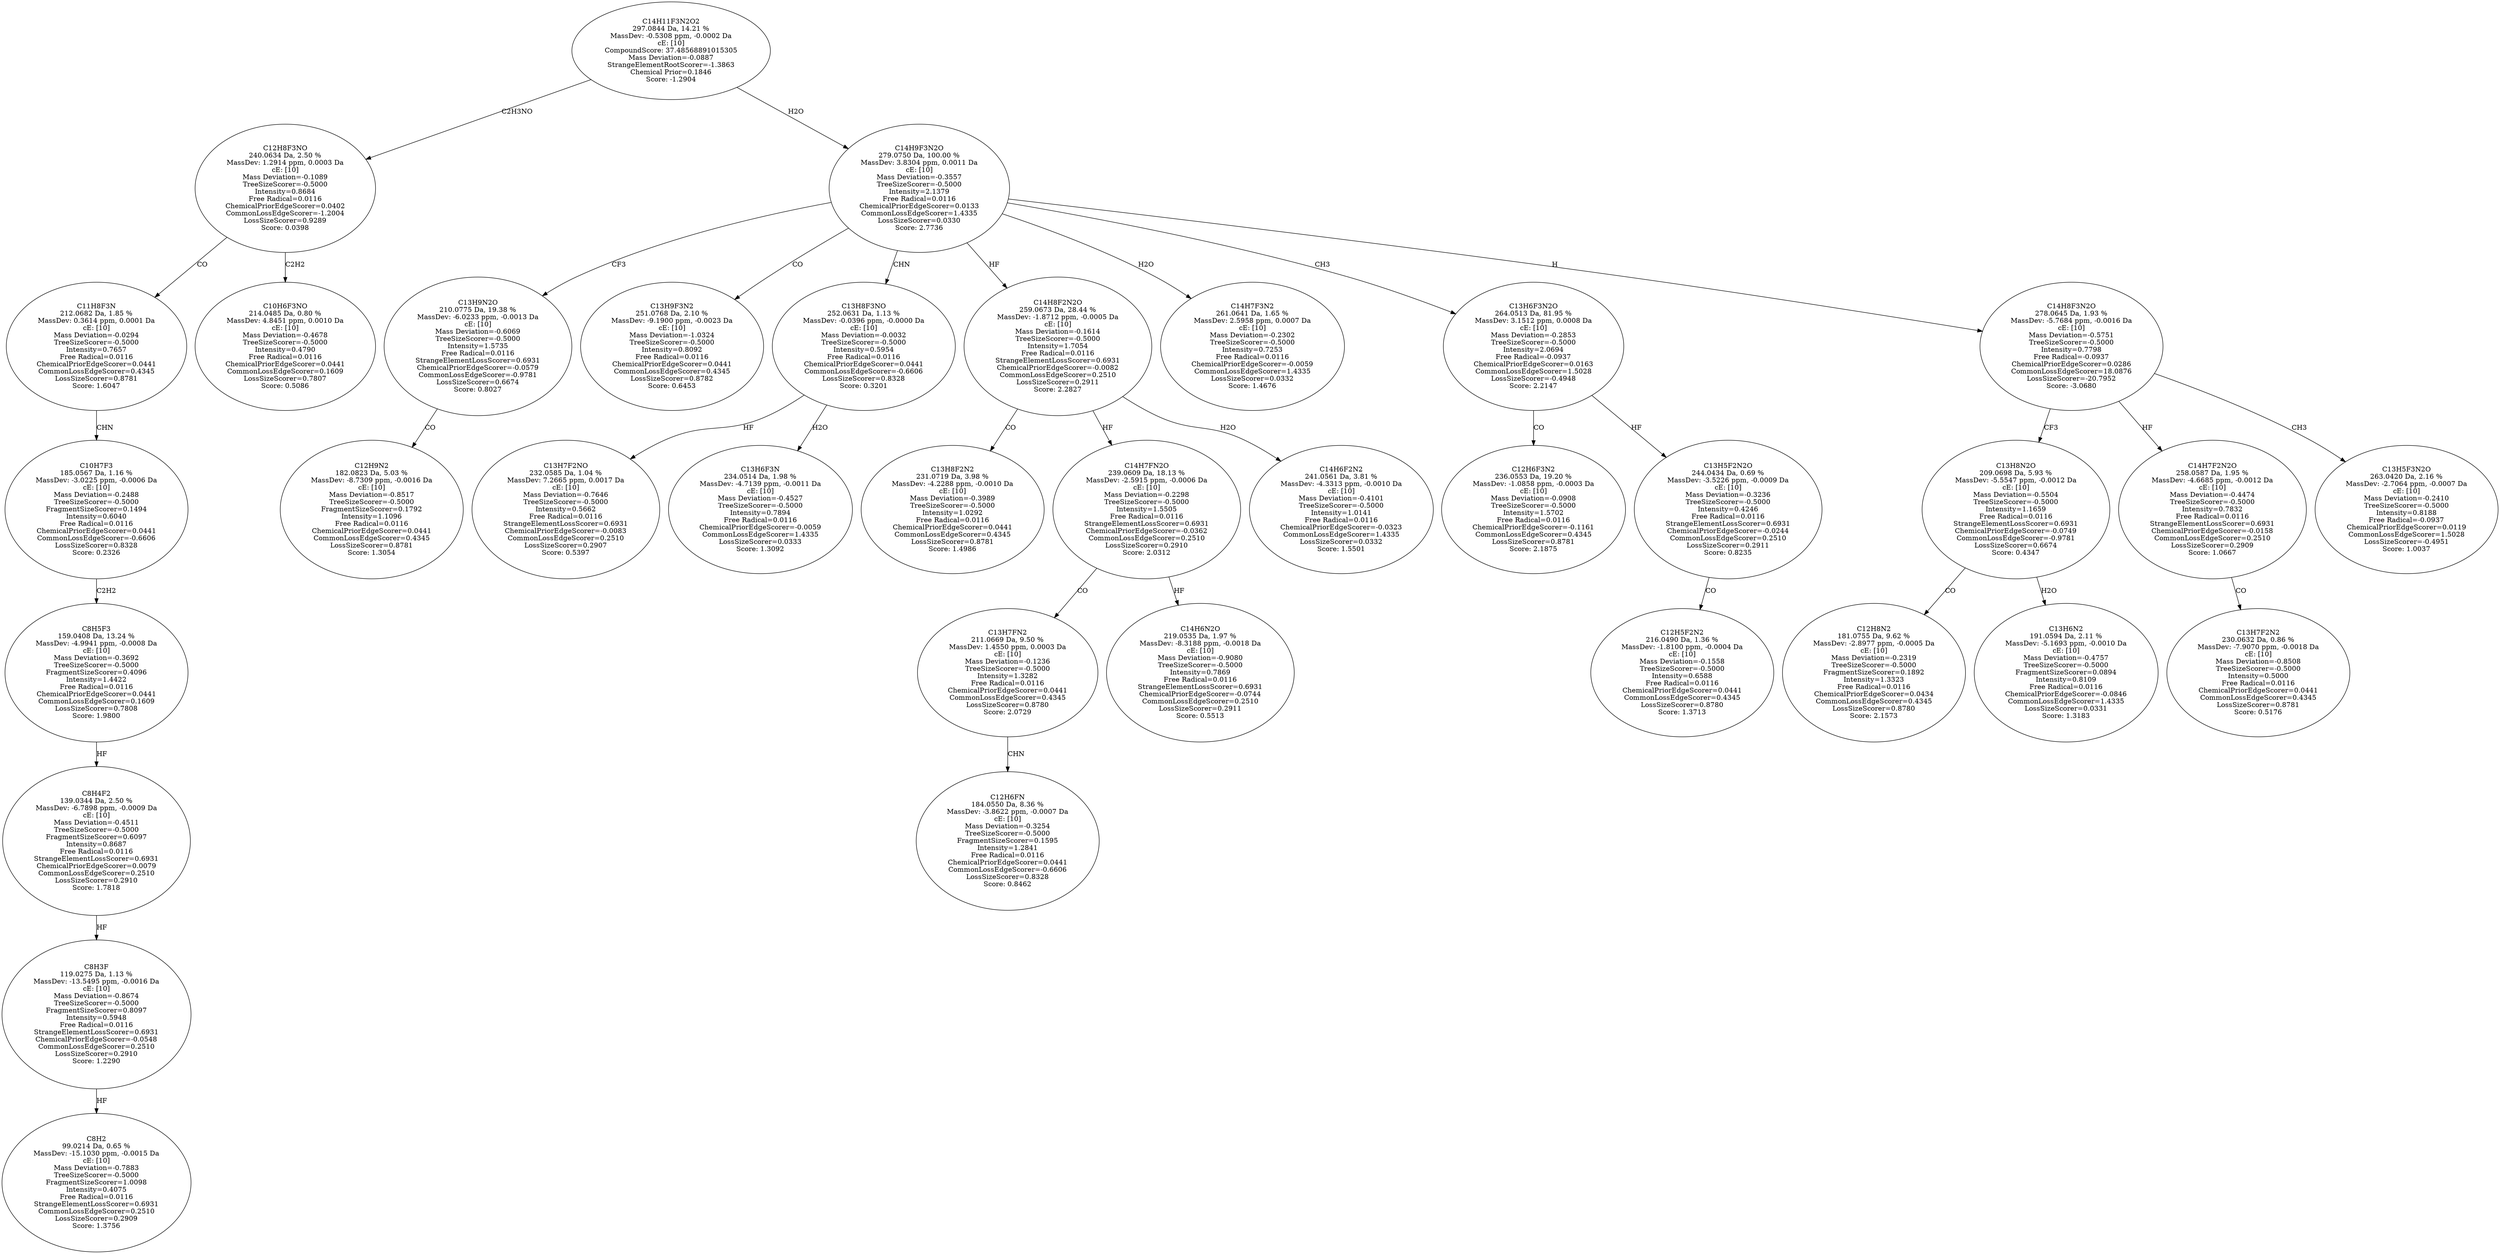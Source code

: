 strict digraph {
v1 [label="C8H2\n99.0214 Da, 0.65 %\nMassDev: -15.1030 ppm, -0.0015 Da\ncE: [10]\nMass Deviation=-0.7883\nTreeSizeScorer=-0.5000\nFragmentSizeScorer=1.0098\nIntensity=0.4075\nFree Radical=0.0116\nStrangeElementLossScorer=0.6931\nCommonLossEdgeScorer=0.2510\nLossSizeScorer=0.2909\nScore: 1.3756"];
v2 [label="C8H3F\n119.0275 Da, 1.13 %\nMassDev: -13.5495 ppm, -0.0016 Da\ncE: [10]\nMass Deviation=-0.8674\nTreeSizeScorer=-0.5000\nFragmentSizeScorer=0.8097\nIntensity=0.5948\nFree Radical=0.0116\nStrangeElementLossScorer=0.6931\nChemicalPriorEdgeScorer=-0.0548\nCommonLossEdgeScorer=0.2510\nLossSizeScorer=0.2910\nScore: 1.2290"];
v3 [label="C8H4F2\n139.0344 Da, 2.50 %\nMassDev: -6.7898 ppm, -0.0009 Da\ncE: [10]\nMass Deviation=-0.4511\nTreeSizeScorer=-0.5000\nFragmentSizeScorer=0.6097\nIntensity=0.8687\nFree Radical=0.0116\nStrangeElementLossScorer=0.6931\nChemicalPriorEdgeScorer=0.0079\nCommonLossEdgeScorer=0.2510\nLossSizeScorer=0.2910\nScore: 1.7818"];
v4 [label="C8H5F3\n159.0408 Da, 13.24 %\nMassDev: -4.9941 ppm, -0.0008 Da\ncE: [10]\nMass Deviation=-0.3692\nTreeSizeScorer=-0.5000\nFragmentSizeScorer=0.4096\nIntensity=1.4422\nFree Radical=0.0116\nChemicalPriorEdgeScorer=0.0441\nCommonLossEdgeScorer=0.1609\nLossSizeScorer=0.7808\nScore: 1.9800"];
v5 [label="C10H7F3\n185.0567 Da, 1.16 %\nMassDev: -3.0225 ppm, -0.0006 Da\ncE: [10]\nMass Deviation=-0.2488\nTreeSizeScorer=-0.5000\nFragmentSizeScorer=0.1494\nIntensity=0.6040\nFree Radical=0.0116\nChemicalPriorEdgeScorer=0.0441\nCommonLossEdgeScorer=-0.6606\nLossSizeScorer=0.8328\nScore: 0.2326"];
v6 [label="C11H8F3N\n212.0682 Da, 1.85 %\nMassDev: 0.3614 ppm, 0.0001 Da\ncE: [10]\nMass Deviation=-0.0294\nTreeSizeScorer=-0.5000\nIntensity=0.7657\nFree Radical=0.0116\nChemicalPriorEdgeScorer=0.0441\nCommonLossEdgeScorer=0.4345\nLossSizeScorer=0.8781\nScore: 1.6047"];
v7 [label="C10H6F3NO\n214.0485 Da, 0.80 %\nMassDev: 4.8451 ppm, 0.0010 Da\ncE: [10]\nMass Deviation=-0.4678\nTreeSizeScorer=-0.5000\nIntensity=0.4790\nFree Radical=0.0116\nChemicalPriorEdgeScorer=0.0441\nCommonLossEdgeScorer=0.1609\nLossSizeScorer=0.7807\nScore: 0.5086"];
v8 [label="C12H8F3NO\n240.0634 Da, 2.50 %\nMassDev: 1.2914 ppm, 0.0003 Da\ncE: [10]\nMass Deviation=-0.1089\nTreeSizeScorer=-0.5000\nIntensity=0.8684\nFree Radical=0.0116\nChemicalPriorEdgeScorer=0.0402\nCommonLossEdgeScorer=-1.2004\nLossSizeScorer=0.9289\nScore: 0.0398"];
v9 [label="C12H9N2\n182.0823 Da, 5.03 %\nMassDev: -8.7309 ppm, -0.0016 Da\ncE: [10]\nMass Deviation=-0.8517\nTreeSizeScorer=-0.5000\nFragmentSizeScorer=0.1792\nIntensity=1.1096\nFree Radical=0.0116\nChemicalPriorEdgeScorer=0.0441\nCommonLossEdgeScorer=0.4345\nLossSizeScorer=0.8781\nScore: 1.3054"];
v10 [label="C13H9N2O\n210.0775 Da, 19.38 %\nMassDev: -6.0233 ppm, -0.0013 Da\ncE: [10]\nMass Deviation=-0.6069\nTreeSizeScorer=-0.5000\nIntensity=1.5735\nFree Radical=0.0116\nStrangeElementLossScorer=0.6931\nChemicalPriorEdgeScorer=-0.0579\nCommonLossEdgeScorer=-0.9781\nLossSizeScorer=0.6674\nScore: 0.8027"];
v11 [label="C13H9F3N2\n251.0768 Da, 2.10 %\nMassDev: -9.1900 ppm, -0.0023 Da\ncE: [10]\nMass Deviation=-1.0324\nTreeSizeScorer=-0.5000\nIntensity=0.8092\nFree Radical=0.0116\nChemicalPriorEdgeScorer=0.0441\nCommonLossEdgeScorer=0.4345\nLossSizeScorer=0.8782\nScore: 0.6453"];
v12 [label="C13H7F2NO\n232.0585 Da, 1.04 %\nMassDev: 7.2665 ppm, 0.0017 Da\ncE: [10]\nMass Deviation=-0.7646\nTreeSizeScorer=-0.5000\nIntensity=0.5662\nFree Radical=0.0116\nStrangeElementLossScorer=0.6931\nChemicalPriorEdgeScorer=-0.0083\nCommonLossEdgeScorer=0.2510\nLossSizeScorer=0.2907\nScore: 0.5397"];
v13 [label="C13H6F3N\n234.0514 Da, 1.98 %\nMassDev: -4.7139 ppm, -0.0011 Da\ncE: [10]\nMass Deviation=-0.4527\nTreeSizeScorer=-0.5000\nIntensity=0.7894\nFree Radical=0.0116\nChemicalPriorEdgeScorer=-0.0059\nCommonLossEdgeScorer=1.4335\nLossSizeScorer=0.0333\nScore: 1.3092"];
v14 [label="C13H8F3NO\n252.0631 Da, 1.13 %\nMassDev: -0.0396 ppm, -0.0000 Da\ncE: [10]\nMass Deviation=-0.0032\nTreeSizeScorer=-0.5000\nIntensity=0.5954\nFree Radical=0.0116\nChemicalPriorEdgeScorer=0.0441\nCommonLossEdgeScorer=-0.6606\nLossSizeScorer=0.8328\nScore: 0.3201"];
v15 [label="C13H8F2N2\n231.0719 Da, 3.98 %\nMassDev: -4.2288 ppm, -0.0010 Da\ncE: [10]\nMass Deviation=-0.3989\nTreeSizeScorer=-0.5000\nIntensity=1.0292\nFree Radical=0.0116\nChemicalPriorEdgeScorer=0.0441\nCommonLossEdgeScorer=0.4345\nLossSizeScorer=0.8781\nScore: 1.4986"];
v16 [label="C12H6FN\n184.0550 Da, 8.36 %\nMassDev: -3.8622 ppm, -0.0007 Da\ncE: [10]\nMass Deviation=-0.3254\nTreeSizeScorer=-0.5000\nFragmentSizeScorer=0.1595\nIntensity=1.2841\nFree Radical=0.0116\nChemicalPriorEdgeScorer=0.0441\nCommonLossEdgeScorer=-0.6606\nLossSizeScorer=0.8328\nScore: 0.8462"];
v17 [label="C13H7FN2\n211.0669 Da, 9.50 %\nMassDev: 1.4550 ppm, 0.0003 Da\ncE: [10]\nMass Deviation=-0.1236\nTreeSizeScorer=-0.5000\nIntensity=1.3282\nFree Radical=0.0116\nChemicalPriorEdgeScorer=0.0441\nCommonLossEdgeScorer=0.4345\nLossSizeScorer=0.8780\nScore: 2.0729"];
v18 [label="C14H6N2O\n219.0535 Da, 1.97 %\nMassDev: -8.3188 ppm, -0.0018 Da\ncE: [10]\nMass Deviation=-0.9080\nTreeSizeScorer=-0.5000\nIntensity=0.7869\nFree Radical=0.0116\nStrangeElementLossScorer=0.6931\nChemicalPriorEdgeScorer=-0.0744\nCommonLossEdgeScorer=0.2510\nLossSizeScorer=0.2911\nScore: 0.5513"];
v19 [label="C14H7FN2O\n239.0609 Da, 18.13 %\nMassDev: -2.5915 ppm, -0.0006 Da\ncE: [10]\nMass Deviation=-0.2298\nTreeSizeScorer=-0.5000\nIntensity=1.5505\nFree Radical=0.0116\nStrangeElementLossScorer=0.6931\nChemicalPriorEdgeScorer=-0.0362\nCommonLossEdgeScorer=0.2510\nLossSizeScorer=0.2910\nScore: 2.0312"];
v20 [label="C14H6F2N2\n241.0561 Da, 3.81 %\nMassDev: -4.3313 ppm, -0.0010 Da\ncE: [10]\nMass Deviation=-0.4101\nTreeSizeScorer=-0.5000\nIntensity=1.0141\nFree Radical=0.0116\nChemicalPriorEdgeScorer=-0.0323\nCommonLossEdgeScorer=1.4335\nLossSizeScorer=0.0332\nScore: 1.5501"];
v21 [label="C14H8F2N2O\n259.0673 Da, 28.44 %\nMassDev: -1.8712 ppm, -0.0005 Da\ncE: [10]\nMass Deviation=-0.1614\nTreeSizeScorer=-0.5000\nIntensity=1.7054\nFree Radical=0.0116\nStrangeElementLossScorer=0.6931\nChemicalPriorEdgeScorer=-0.0082\nCommonLossEdgeScorer=0.2510\nLossSizeScorer=0.2911\nScore: 2.2827"];
v22 [label="C14H7F3N2\n261.0641 Da, 1.65 %\nMassDev: 2.5958 ppm, 0.0007 Da\ncE: [10]\nMass Deviation=-0.2302\nTreeSizeScorer=-0.5000\nIntensity=0.7253\nFree Radical=0.0116\nChemicalPriorEdgeScorer=-0.0059\nCommonLossEdgeScorer=1.4335\nLossSizeScorer=0.0332\nScore: 1.4676"];
v23 [label="C12H6F3N2\n236.0553 Da, 19.20 %\nMassDev: -1.0858 ppm, -0.0003 Da\ncE: [10]\nMass Deviation=-0.0908\nTreeSizeScorer=-0.5000\nIntensity=1.5702\nFree Radical=0.0116\nChemicalPriorEdgeScorer=-0.1161\nCommonLossEdgeScorer=0.4345\nLossSizeScorer=0.8781\nScore: 2.1875"];
v24 [label="C12H5F2N2\n216.0490 Da, 1.36 %\nMassDev: -1.8100 ppm, -0.0004 Da\ncE: [10]\nMass Deviation=-0.1558\nTreeSizeScorer=-0.5000\nIntensity=0.6588\nFree Radical=0.0116\nChemicalPriorEdgeScorer=0.0441\nCommonLossEdgeScorer=0.4345\nLossSizeScorer=0.8780\nScore: 1.3713"];
v25 [label="C13H5F2N2O\n244.0434 Da, 0.69 %\nMassDev: -3.5226 ppm, -0.0009 Da\ncE: [10]\nMass Deviation=-0.3236\nTreeSizeScorer=-0.5000\nIntensity=0.4246\nFree Radical=0.0116\nStrangeElementLossScorer=0.6931\nChemicalPriorEdgeScorer=-0.0244\nCommonLossEdgeScorer=0.2510\nLossSizeScorer=0.2911\nScore: 0.8235"];
v26 [label="C13H6F3N2O\n264.0513 Da, 81.95 %\nMassDev: 3.1512 ppm, 0.0008 Da\ncE: [10]\nMass Deviation=-0.2853\nTreeSizeScorer=-0.5000\nIntensity=2.0694\nFree Radical=-0.0937\nChemicalPriorEdgeScorer=0.0163\nCommonLossEdgeScorer=1.5028\nLossSizeScorer=-0.4948\nScore: 2.2147"];
v27 [label="C12H8N2\n181.0755 Da, 9.62 %\nMassDev: -2.8977 ppm, -0.0005 Da\ncE: [10]\nMass Deviation=-0.2319\nTreeSizeScorer=-0.5000\nFragmentSizeScorer=0.1892\nIntensity=1.3323\nFree Radical=0.0116\nChemicalPriorEdgeScorer=0.0434\nCommonLossEdgeScorer=0.4345\nLossSizeScorer=0.8780\nScore: 2.1573"];
v28 [label="C13H6N2\n191.0594 Da, 2.11 %\nMassDev: -5.1693 ppm, -0.0010 Da\ncE: [10]\nMass Deviation=-0.4757\nTreeSizeScorer=-0.5000\nFragmentSizeScorer=0.0894\nIntensity=0.8109\nFree Radical=0.0116\nChemicalPriorEdgeScorer=-0.0846\nCommonLossEdgeScorer=1.4335\nLossSizeScorer=0.0331\nScore: 1.3183"];
v29 [label="C13H8N2O\n209.0698 Da, 5.93 %\nMassDev: -5.5547 ppm, -0.0012 Da\ncE: [10]\nMass Deviation=-0.5504\nTreeSizeScorer=-0.5000\nIntensity=1.1659\nFree Radical=0.0116\nStrangeElementLossScorer=0.6931\nChemicalPriorEdgeScorer=-0.0749\nCommonLossEdgeScorer=-0.9781\nLossSizeScorer=0.6674\nScore: 0.4347"];
v30 [label="C13H7F2N2\n230.0632 Da, 0.86 %\nMassDev: -7.9070 ppm, -0.0018 Da\ncE: [10]\nMass Deviation=-0.8508\nTreeSizeScorer=-0.5000\nIntensity=0.5000\nFree Radical=0.0116\nChemicalPriorEdgeScorer=0.0441\nCommonLossEdgeScorer=0.4345\nLossSizeScorer=0.8781\nScore: 0.5176"];
v31 [label="C14H7F2N2O\n258.0587 Da, 1.95 %\nMassDev: -4.6685 ppm, -0.0012 Da\ncE: [10]\nMass Deviation=-0.4474\nTreeSizeScorer=-0.5000\nIntensity=0.7832\nFree Radical=0.0116\nStrangeElementLossScorer=0.6931\nChemicalPriorEdgeScorer=-0.0158\nCommonLossEdgeScorer=0.2510\nLossSizeScorer=0.2909\nScore: 1.0667"];
v32 [label="C13H5F3N2O\n263.0420 Da, 2.16 %\nMassDev: -2.7064 ppm, -0.0007 Da\ncE: [10]\nMass Deviation=-0.2410\nTreeSizeScorer=-0.5000\nIntensity=0.8188\nFree Radical=-0.0937\nChemicalPriorEdgeScorer=0.0119\nCommonLossEdgeScorer=1.5028\nLossSizeScorer=-0.4951\nScore: 1.0037"];
v33 [label="C14H8F3N2O\n278.0645 Da, 1.93 %\nMassDev: -5.7684 ppm, -0.0016 Da\ncE: [10]\nMass Deviation=-0.5751\nTreeSizeScorer=-0.5000\nIntensity=0.7798\nFree Radical=-0.0937\nChemicalPriorEdgeScorer=0.0286\nCommonLossEdgeScorer=18.0876\nLossSizeScorer=-20.7952\nScore: -3.0680"];
v34 [label="C14H9F3N2O\n279.0750 Da, 100.00 %\nMassDev: 3.8304 ppm, 0.0011 Da\ncE: [10]\nMass Deviation=-0.3557\nTreeSizeScorer=-0.5000\nIntensity=2.1379\nFree Radical=0.0116\nChemicalPriorEdgeScorer=0.0133\nCommonLossEdgeScorer=1.4335\nLossSizeScorer=0.0330\nScore: 2.7736"];
v35 [label="C14H11F3N2O2\n297.0844 Da, 14.21 %\nMassDev: -0.5308 ppm, -0.0002 Da\ncE: [10]\nCompoundScore: 37.48568891015305\nMass Deviation=-0.0887\nStrangeElementRootScorer=-1.3863\nChemical Prior=0.1846\nScore: -1.2904"];
v2 -> v1 [label="HF"];
v3 -> v2 [label="HF"];
v4 -> v3 [label="HF"];
v5 -> v4 [label="C2H2"];
v6 -> v5 [label="CHN"];
v8 -> v6 [label="CO"];
v8 -> v7 [label="C2H2"];
v35 -> v8 [label="C2H3NO"];
v10 -> v9 [label="CO"];
v34 -> v10 [label="CF3"];
v34 -> v11 [label="CO"];
v14 -> v12 [label="HF"];
v14 -> v13 [label="H2O"];
v34 -> v14 [label="CHN"];
v21 -> v15 [label="CO"];
v17 -> v16 [label="CHN"];
v19 -> v17 [label="CO"];
v19 -> v18 [label="HF"];
v21 -> v19 [label="HF"];
v21 -> v20 [label="H2O"];
v34 -> v21 [label="HF"];
v34 -> v22 [label="H2O"];
v26 -> v23 [label="CO"];
v25 -> v24 [label="CO"];
v26 -> v25 [label="HF"];
v34 -> v26 [label="CH3"];
v29 -> v27 [label="CO"];
v29 -> v28 [label="H2O"];
v33 -> v29 [label="CF3"];
v31 -> v30 [label="CO"];
v33 -> v31 [label="HF"];
v33 -> v32 [label="CH3"];
v34 -> v33 [label="H"];
v35 -> v34 [label="H2O"];
}